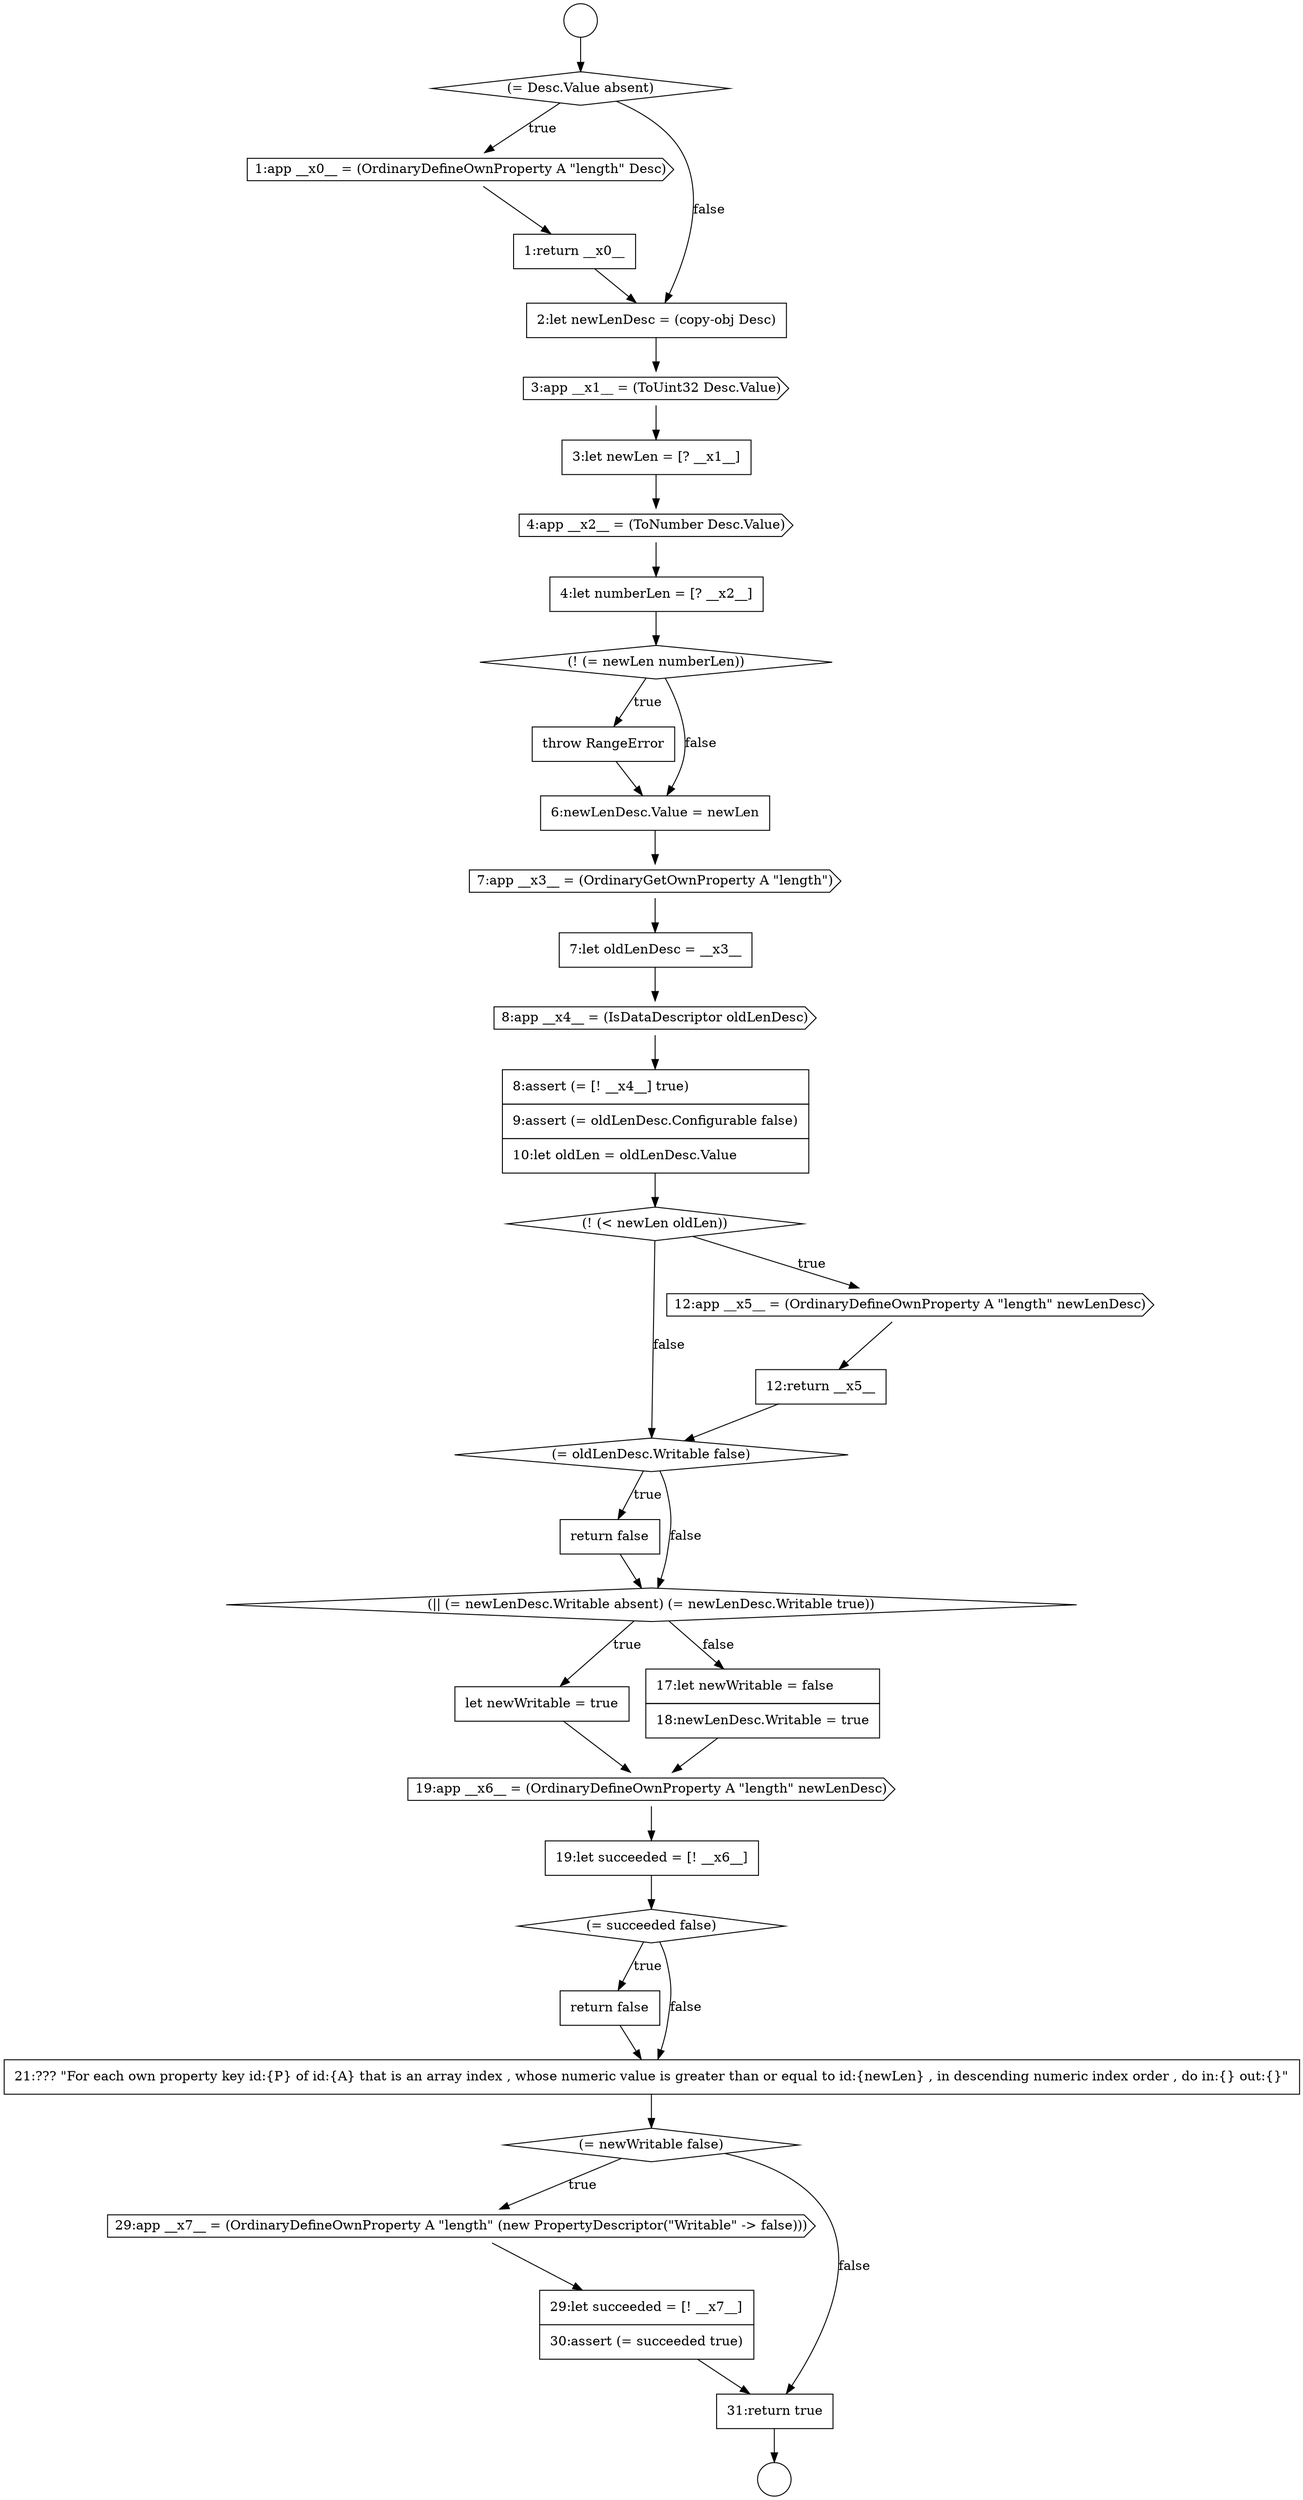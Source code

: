 digraph {
  node2686 [shape=none, margin=0, label=<<font color="black">
    <table border="0" cellborder="1" cellspacing="0" cellpadding="10">
      <tr><td align="left">19:let succeeded = [! __x6__]</td></tr>
    </table>
  </font>> color="black" fillcolor="white" style=filled]
  node2691 [shape=cds, label=<<font color="black">29:app __x7__ = (OrdinaryDefineOwnProperty A &quot;length&quot; (new PropertyDescriptor(&quot;Writable&quot; -&gt; false)))</font>> color="black" fillcolor="white" style=filled]
  node2660 [shape=circle label=" " color="black" fillcolor="white" style=filled]
  node2673 [shape=cds, label=<<font color="black">7:app __x3__ = (OrdinaryGetOwnProperty A &quot;length&quot;)</font>> color="black" fillcolor="white" style=filled]
  node2666 [shape=cds, label=<<font color="black">3:app __x1__ = (ToUint32 Desc.Value)</font>> color="black" fillcolor="white" style=filled]
  node2681 [shape=none, margin=0, label=<<font color="black">
    <table border="0" cellborder="1" cellspacing="0" cellpadding="10">
      <tr><td align="left">return false</td></tr>
    </table>
  </font>> color="black" fillcolor="white" style=filled]
  node2662 [shape=diamond, label=<<font color="black">(= Desc.Value absent)</font>> color="black" fillcolor="white" style=filled]
  node2677 [shape=diamond, label=<<font color="black">(! (&lt; newLen oldLen))</font>> color="black" fillcolor="white" style=filled]
  node2674 [shape=none, margin=0, label=<<font color="black">
    <table border="0" cellborder="1" cellspacing="0" cellpadding="10">
      <tr><td align="left">7:let oldLenDesc = __x3__</td></tr>
    </table>
  </font>> color="black" fillcolor="white" style=filled]
  node2664 [shape=none, margin=0, label=<<font color="black">
    <table border="0" cellborder="1" cellspacing="0" cellpadding="10">
      <tr><td align="left">1:return __x0__</td></tr>
    </table>
  </font>> color="black" fillcolor="white" style=filled]
  node2693 [shape=none, margin=0, label=<<font color="black">
    <table border="0" cellborder="1" cellspacing="0" cellpadding="10">
      <tr><td align="left">31:return true</td></tr>
    </table>
  </font>> color="black" fillcolor="white" style=filled]
  node2688 [shape=none, margin=0, label=<<font color="black">
    <table border="0" cellborder="1" cellspacing="0" cellpadding="10">
      <tr><td align="left">return false</td></tr>
    </table>
  </font>> color="black" fillcolor="white" style=filled]
  node2675 [shape=cds, label=<<font color="black">8:app __x4__ = (IsDataDescriptor oldLenDesc)</font>> color="black" fillcolor="white" style=filled]
  node2680 [shape=diamond, label=<<font color="black">(= oldLenDesc.Writable false)</font>> color="black" fillcolor="white" style=filled]
  node2683 [shape=none, margin=0, label=<<font color="black">
    <table border="0" cellborder="1" cellspacing="0" cellpadding="10">
      <tr><td align="left">let newWritable = true</td></tr>
    </table>
  </font>> color="black" fillcolor="white" style=filled]
  node2668 [shape=cds, label=<<font color="black">4:app __x2__ = (ToNumber Desc.Value)</font>> color="black" fillcolor="white" style=filled]
  node2687 [shape=diamond, label=<<font color="black">(= succeeded false)</font>> color="black" fillcolor="white" style=filled]
  node2671 [shape=none, margin=0, label=<<font color="black">
    <table border="0" cellborder="1" cellspacing="0" cellpadding="10">
      <tr><td align="left">throw RangeError</td></tr>
    </table>
  </font>> color="black" fillcolor="white" style=filled]
  node2676 [shape=none, margin=0, label=<<font color="black">
    <table border="0" cellborder="1" cellspacing="0" cellpadding="10">
      <tr><td align="left">8:assert (= [! __x4__] true)</td></tr>
      <tr><td align="left">9:assert (= oldLenDesc.Configurable false)</td></tr>
      <tr><td align="left">10:let oldLen = oldLenDesc.Value</td></tr>
    </table>
  </font>> color="black" fillcolor="white" style=filled]
  node2667 [shape=none, margin=0, label=<<font color="black">
    <table border="0" cellborder="1" cellspacing="0" cellpadding="10">
      <tr><td align="left">3:let newLen = [? __x1__]</td></tr>
    </table>
  </font>> color="black" fillcolor="white" style=filled]
  node2682 [shape=diamond, label=<<font color="black">(|| (= newLenDesc.Writable absent) (= newLenDesc.Writable true))</font>> color="black" fillcolor="white" style=filled]
  node2670 [shape=diamond, label=<<font color="black">(! (= newLen numberLen))</font>> color="black" fillcolor="white" style=filled]
  node2663 [shape=cds, label=<<font color="black">1:app __x0__ = (OrdinaryDefineOwnProperty A &quot;length&quot; Desc)</font>> color="black" fillcolor="white" style=filled]
  node2685 [shape=cds, label=<<font color="black">19:app __x6__ = (OrdinaryDefineOwnProperty A &quot;length&quot; newLenDesc)</font>> color="black" fillcolor="white" style=filled]
  node2692 [shape=none, margin=0, label=<<font color="black">
    <table border="0" cellborder="1" cellspacing="0" cellpadding="10">
      <tr><td align="left">29:let succeeded = [! __x7__]</td></tr>
      <tr><td align="left">30:assert (= succeeded true)</td></tr>
    </table>
  </font>> color="black" fillcolor="white" style=filled]
  node2679 [shape=none, margin=0, label=<<font color="black">
    <table border="0" cellborder="1" cellspacing="0" cellpadding="10">
      <tr><td align="left">12:return __x5__</td></tr>
    </table>
  </font>> color="black" fillcolor="white" style=filled]
  node2669 [shape=none, margin=0, label=<<font color="black">
    <table border="0" cellborder="1" cellspacing="0" cellpadding="10">
      <tr><td align="left">4:let numberLen = [? __x2__]</td></tr>
    </table>
  </font>> color="black" fillcolor="white" style=filled]
  node2665 [shape=none, margin=0, label=<<font color="black">
    <table border="0" cellborder="1" cellspacing="0" cellpadding="10">
      <tr><td align="left">2:let newLenDesc = (copy-obj Desc)</td></tr>
    </table>
  </font>> color="black" fillcolor="white" style=filled]
  node2684 [shape=none, margin=0, label=<<font color="black">
    <table border="0" cellborder="1" cellspacing="0" cellpadding="10">
      <tr><td align="left">17:let newWritable = false</td></tr>
      <tr><td align="left">18:newLenDesc.Writable = true</td></tr>
    </table>
  </font>> color="black" fillcolor="white" style=filled]
  node2661 [shape=circle label=" " color="black" fillcolor="white" style=filled]
  node2678 [shape=cds, label=<<font color="black">12:app __x5__ = (OrdinaryDefineOwnProperty A &quot;length&quot; newLenDesc)</font>> color="black" fillcolor="white" style=filled]
  node2689 [shape=none, margin=0, label=<<font color="black">
    <table border="0" cellborder="1" cellspacing="0" cellpadding="10">
      <tr><td align="left">21:??? &quot;For each own property key id:{P} of id:{A} that is an array index , whose numeric value is greater than or equal to id:{newLen} , in descending numeric index order , do in:{} out:{}&quot;</td></tr>
    </table>
  </font>> color="black" fillcolor="white" style=filled]
  node2672 [shape=none, margin=0, label=<<font color="black">
    <table border="0" cellborder="1" cellspacing="0" cellpadding="10">
      <tr><td align="left">6:newLenDesc.Value = newLen</td></tr>
    </table>
  </font>> color="black" fillcolor="white" style=filled]
  node2690 [shape=diamond, label=<<font color="black">(= newWritable false)</font>> color="black" fillcolor="white" style=filled]
  node2688 -> node2689 [ color="black"]
  node2672 -> node2673 [ color="black"]
  node2692 -> node2693 [ color="black"]
  node2665 -> node2666 [ color="black"]
  node2671 -> node2672 [ color="black"]
  node2668 -> node2669 [ color="black"]
  node2667 -> node2668 [ color="black"]
  node2686 -> node2687 [ color="black"]
  node2681 -> node2682 [ color="black"]
  node2689 -> node2690 [ color="black"]
  node2684 -> node2685 [ color="black"]
  node2691 -> node2692 [ color="black"]
  node2687 -> node2688 [label=<<font color="black">true</font>> color="black"]
  node2687 -> node2689 [label=<<font color="black">false</font>> color="black"]
  node2679 -> node2680 [ color="black"]
  node2680 -> node2681 [label=<<font color="black">true</font>> color="black"]
  node2680 -> node2682 [label=<<font color="black">false</font>> color="black"]
  node2676 -> node2677 [ color="black"]
  node2674 -> node2675 [ color="black"]
  node2673 -> node2674 [ color="black"]
  node2664 -> node2665 [ color="black"]
  node2682 -> node2683 [label=<<font color="black">true</font>> color="black"]
  node2682 -> node2684 [label=<<font color="black">false</font>> color="black"]
  node2669 -> node2670 [ color="black"]
  node2675 -> node2676 [ color="black"]
  node2677 -> node2678 [label=<<font color="black">true</font>> color="black"]
  node2677 -> node2680 [label=<<font color="black">false</font>> color="black"]
  node2683 -> node2685 [ color="black"]
  node2670 -> node2671 [label=<<font color="black">true</font>> color="black"]
  node2670 -> node2672 [label=<<font color="black">false</font>> color="black"]
  node2663 -> node2664 [ color="black"]
  node2690 -> node2691 [label=<<font color="black">true</font>> color="black"]
  node2690 -> node2693 [label=<<font color="black">false</font>> color="black"]
  node2693 -> node2661 [ color="black"]
  node2666 -> node2667 [ color="black"]
  node2660 -> node2662 [ color="black"]
  node2685 -> node2686 [ color="black"]
  node2678 -> node2679 [ color="black"]
  node2662 -> node2663 [label=<<font color="black">true</font>> color="black"]
  node2662 -> node2665 [label=<<font color="black">false</font>> color="black"]
}
